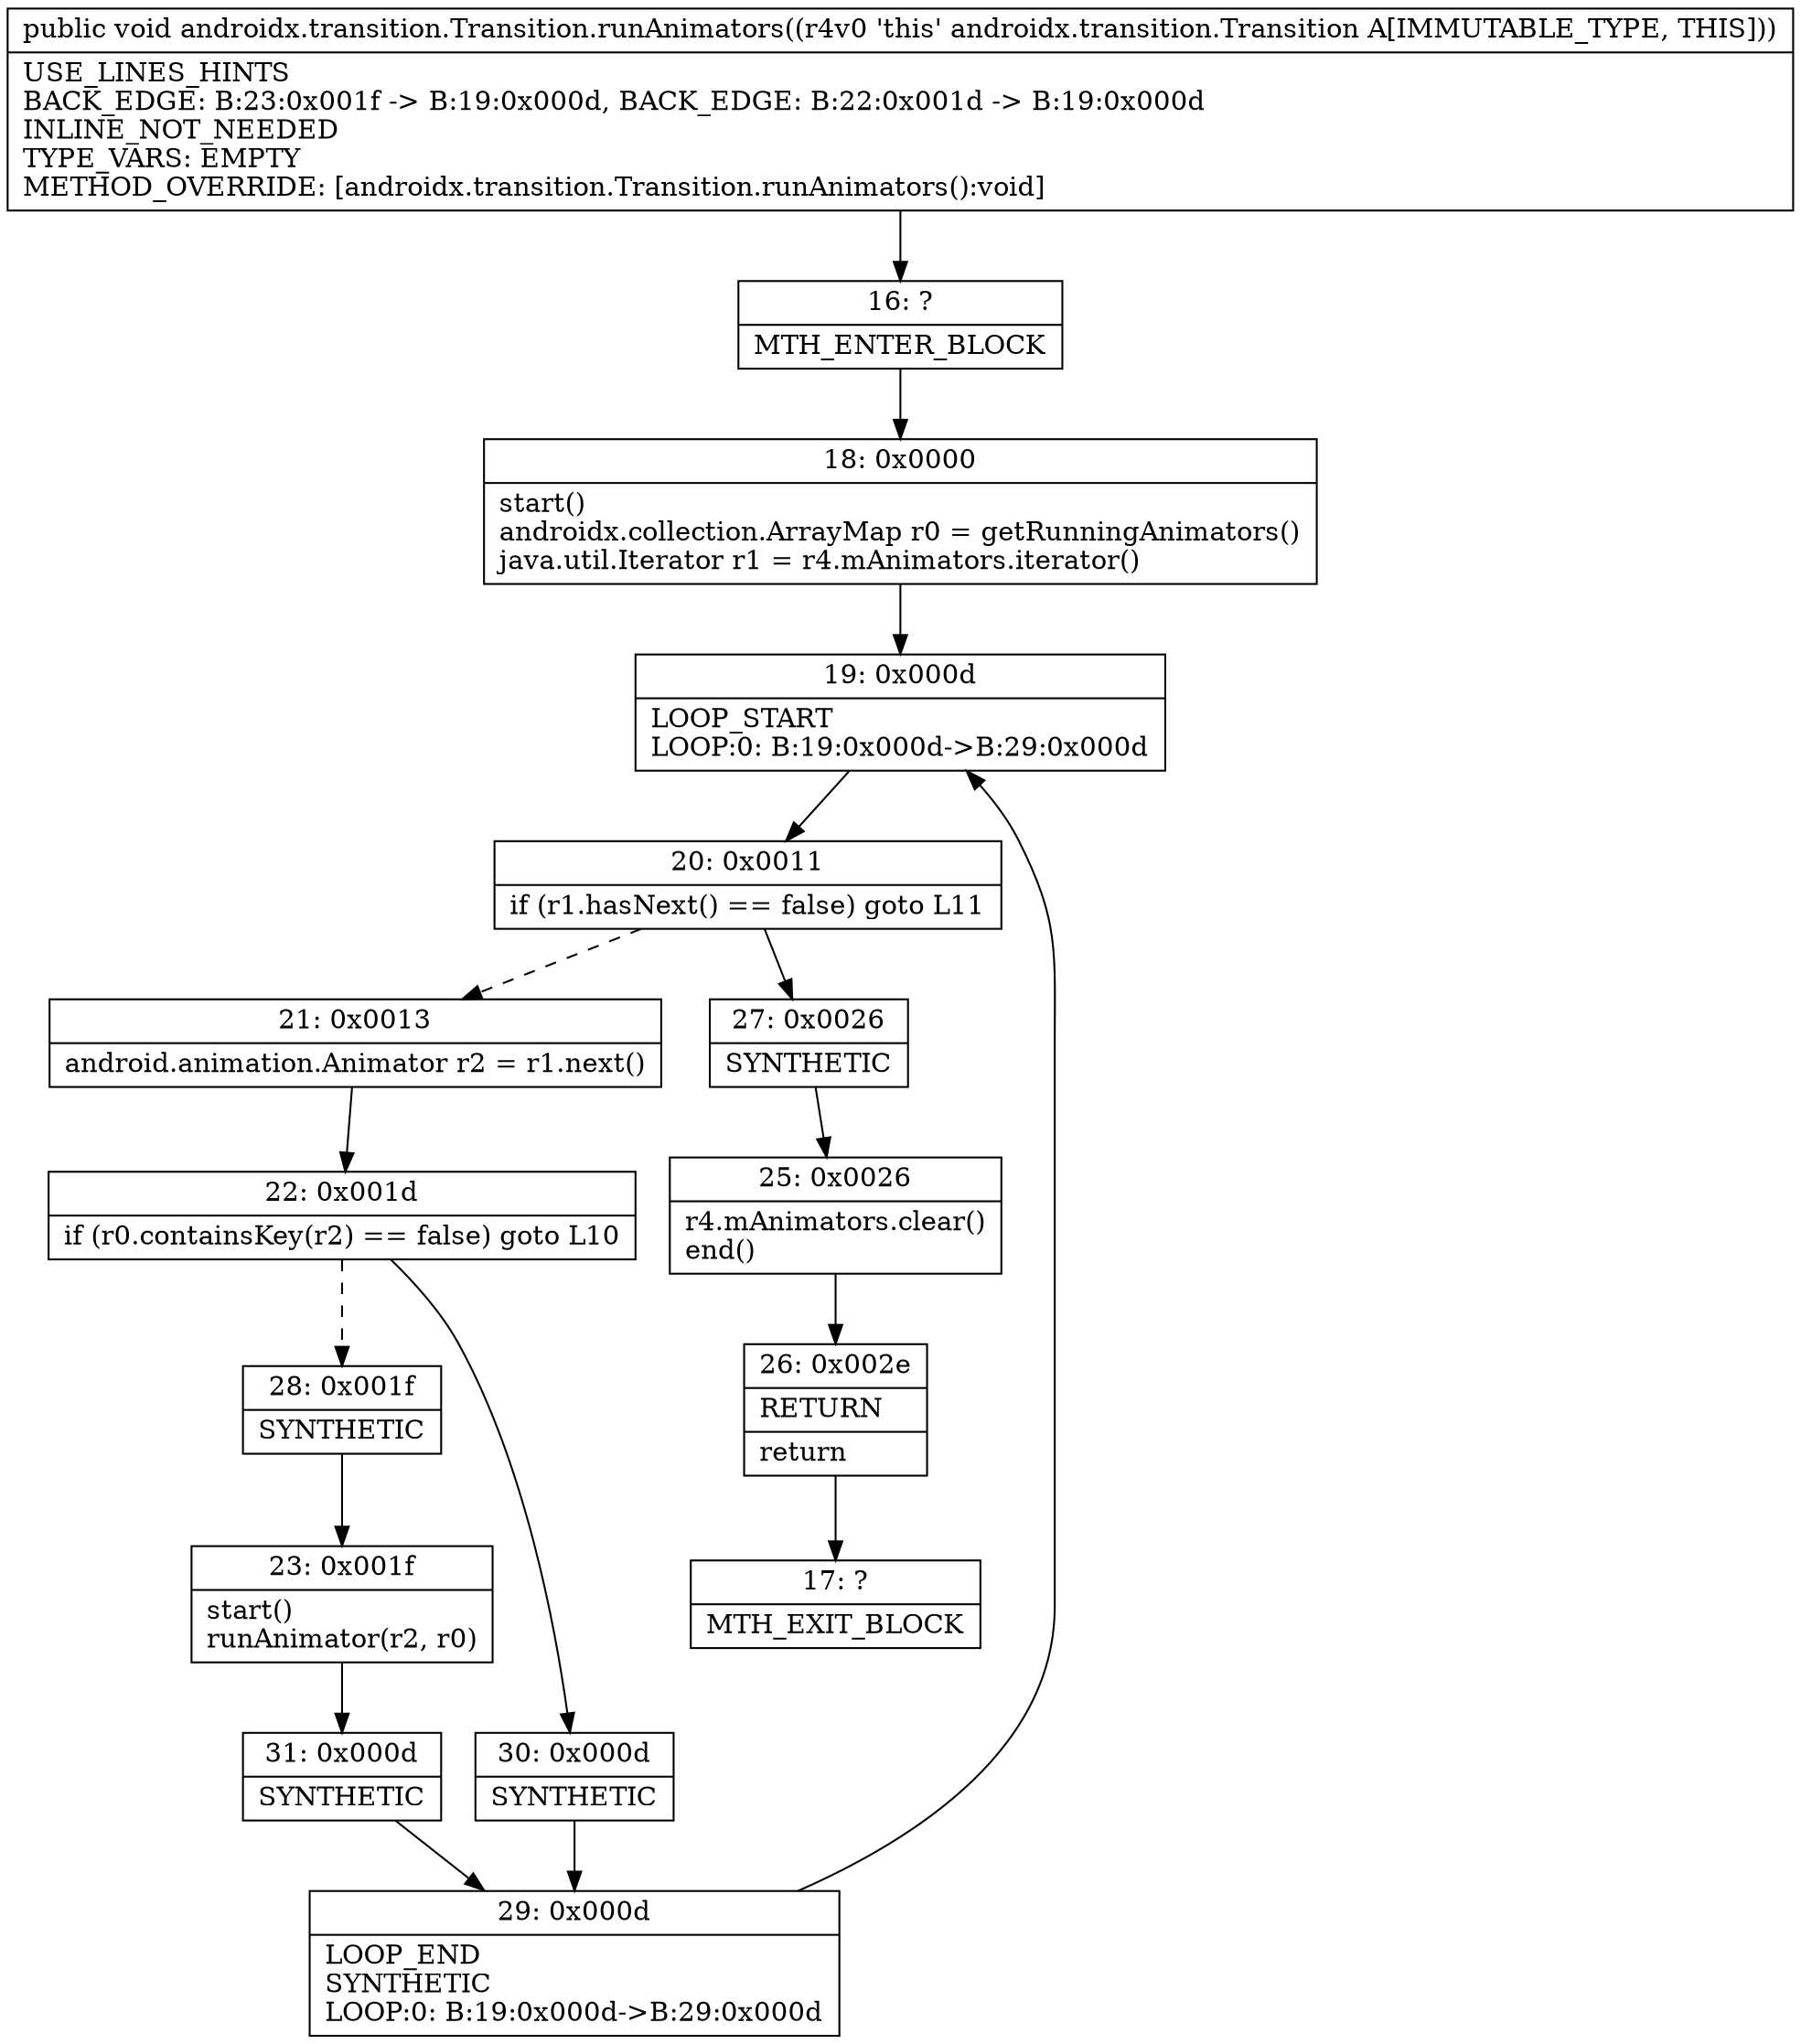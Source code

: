 digraph "CFG forandroidx.transition.Transition.runAnimators()V" {
Node_16 [shape=record,label="{16\:\ ?|MTH_ENTER_BLOCK\l}"];
Node_18 [shape=record,label="{18\:\ 0x0000|start()\landroidx.collection.ArrayMap r0 = getRunningAnimators()\ljava.util.Iterator r1 = r4.mAnimators.iterator()\l}"];
Node_19 [shape=record,label="{19\:\ 0x000d|LOOP_START\lLOOP:0: B:19:0x000d\-\>B:29:0x000d\l}"];
Node_20 [shape=record,label="{20\:\ 0x0011|if (r1.hasNext() == false) goto L11\l}"];
Node_21 [shape=record,label="{21\:\ 0x0013|android.animation.Animator r2 = r1.next()\l}"];
Node_22 [shape=record,label="{22\:\ 0x001d|if (r0.containsKey(r2) == false) goto L10\l}"];
Node_28 [shape=record,label="{28\:\ 0x001f|SYNTHETIC\l}"];
Node_23 [shape=record,label="{23\:\ 0x001f|start()\lrunAnimator(r2, r0)\l}"];
Node_31 [shape=record,label="{31\:\ 0x000d|SYNTHETIC\l}"];
Node_29 [shape=record,label="{29\:\ 0x000d|LOOP_END\lSYNTHETIC\lLOOP:0: B:19:0x000d\-\>B:29:0x000d\l}"];
Node_30 [shape=record,label="{30\:\ 0x000d|SYNTHETIC\l}"];
Node_27 [shape=record,label="{27\:\ 0x0026|SYNTHETIC\l}"];
Node_25 [shape=record,label="{25\:\ 0x0026|r4.mAnimators.clear()\lend()\l}"];
Node_26 [shape=record,label="{26\:\ 0x002e|RETURN\l|return\l}"];
Node_17 [shape=record,label="{17\:\ ?|MTH_EXIT_BLOCK\l}"];
MethodNode[shape=record,label="{public void androidx.transition.Transition.runAnimators((r4v0 'this' androidx.transition.Transition A[IMMUTABLE_TYPE, THIS]))  | USE_LINES_HINTS\lBACK_EDGE: B:23:0x001f \-\> B:19:0x000d, BACK_EDGE: B:22:0x001d \-\> B:19:0x000d\lINLINE_NOT_NEEDED\lTYPE_VARS: EMPTY\lMETHOD_OVERRIDE: [androidx.transition.Transition.runAnimators():void]\l}"];
MethodNode -> Node_16;Node_16 -> Node_18;
Node_18 -> Node_19;
Node_19 -> Node_20;
Node_20 -> Node_21[style=dashed];
Node_20 -> Node_27;
Node_21 -> Node_22;
Node_22 -> Node_28[style=dashed];
Node_22 -> Node_30;
Node_28 -> Node_23;
Node_23 -> Node_31;
Node_31 -> Node_29;
Node_29 -> Node_19;
Node_30 -> Node_29;
Node_27 -> Node_25;
Node_25 -> Node_26;
Node_26 -> Node_17;
}

